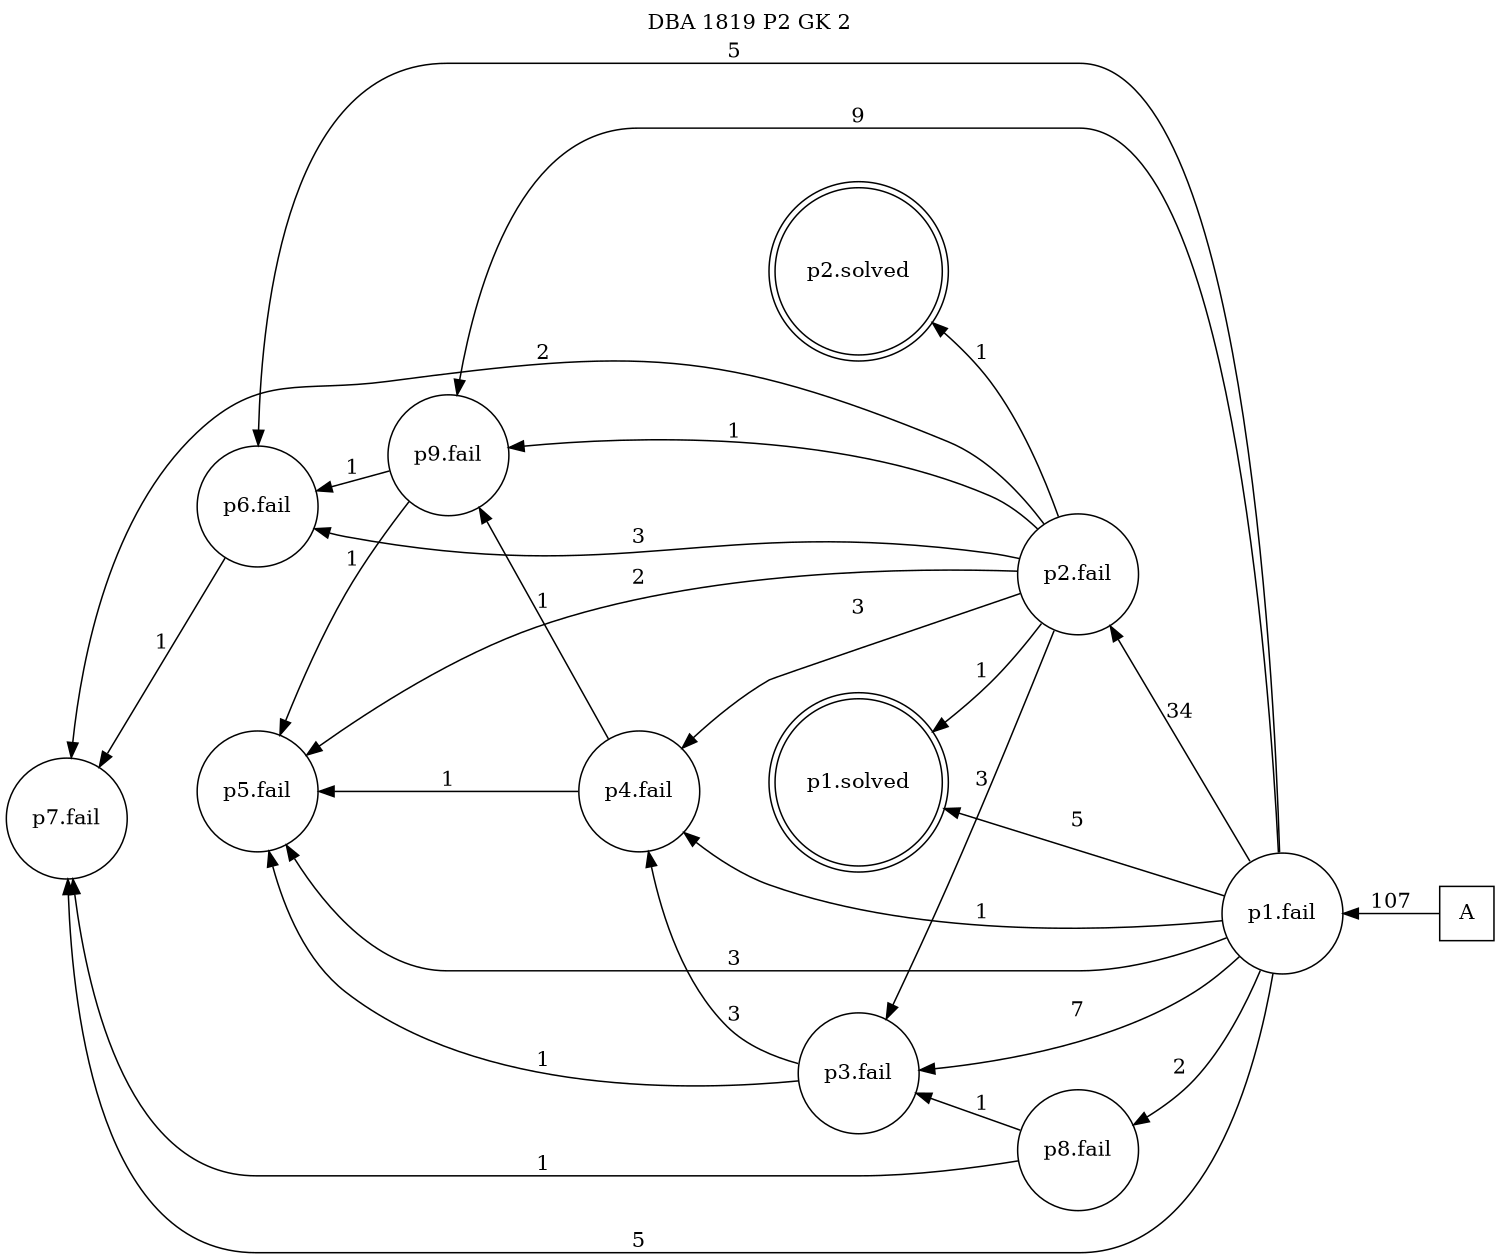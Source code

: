 digraph DBA_1819_P2_GK_2_GOOD {
labelloc="tl"
label= " DBA 1819 P2 GK 2 "
rankdir="RL";
graph [ size=" 10 , 10 !"]

"A" [shape="square" label="A"]
"p1.fail" [shape="circle" label="p1.fail"]
"p2.fail" [shape="circle" label="p2.fail"]
"p9.fail" [shape="circle" label="p9.fail"]
"p3.fail" [shape="circle" label="p3.fail"]
"p4.fail" [shape="circle" label="p4.fail"]
"p8.fail" [shape="circle" label="p8.fail"]
"p7.fail" [shape="circle" label="p7.fail"]
"p5.fail" [shape="circle" label="p5.fail"]
"p6.fail" [shape="circle" label="p6.fail"]
"p1.solved" [shape="doublecircle" label="p1.solved"]
"p2.solved" [shape="doublecircle" label="p2.solved"]
"A" -> "p1.fail" [ label=107]
"p1.fail" -> "p2.fail" [ label=34]
"p1.fail" -> "p9.fail" [ label=9]
"p1.fail" -> "p3.fail" [ label=7]
"p1.fail" -> "p4.fail" [ label=1]
"p1.fail" -> "p8.fail" [ label=2]
"p1.fail" -> "p7.fail" [ label=5]
"p1.fail" -> "p5.fail" [ label=3]
"p1.fail" -> "p6.fail" [ label=5]
"p1.fail" -> "p1.solved" [ label=5]
"p2.fail" -> "p9.fail" [ label=1]
"p2.fail" -> "p3.fail" [ label=3]
"p2.fail" -> "p4.fail" [ label=3]
"p2.fail" -> "p7.fail" [ label=2]
"p2.fail" -> "p5.fail" [ label=2]
"p2.fail" -> "p6.fail" [ label=3]
"p2.fail" -> "p1.solved" [ label=1]
"p2.fail" -> "p2.solved" [ label=1]
"p9.fail" -> "p5.fail" [ label=1]
"p9.fail" -> "p6.fail" [ label=1]
"p3.fail" -> "p4.fail" [ label=3]
"p3.fail" -> "p5.fail" [ label=1]
"p4.fail" -> "p9.fail" [ label=1]
"p4.fail" -> "p5.fail" [ label=1]
"p8.fail" -> "p3.fail" [ label=1]
"p8.fail" -> "p7.fail" [ label=1]
"p6.fail" -> "p7.fail" [ label=1]
}
